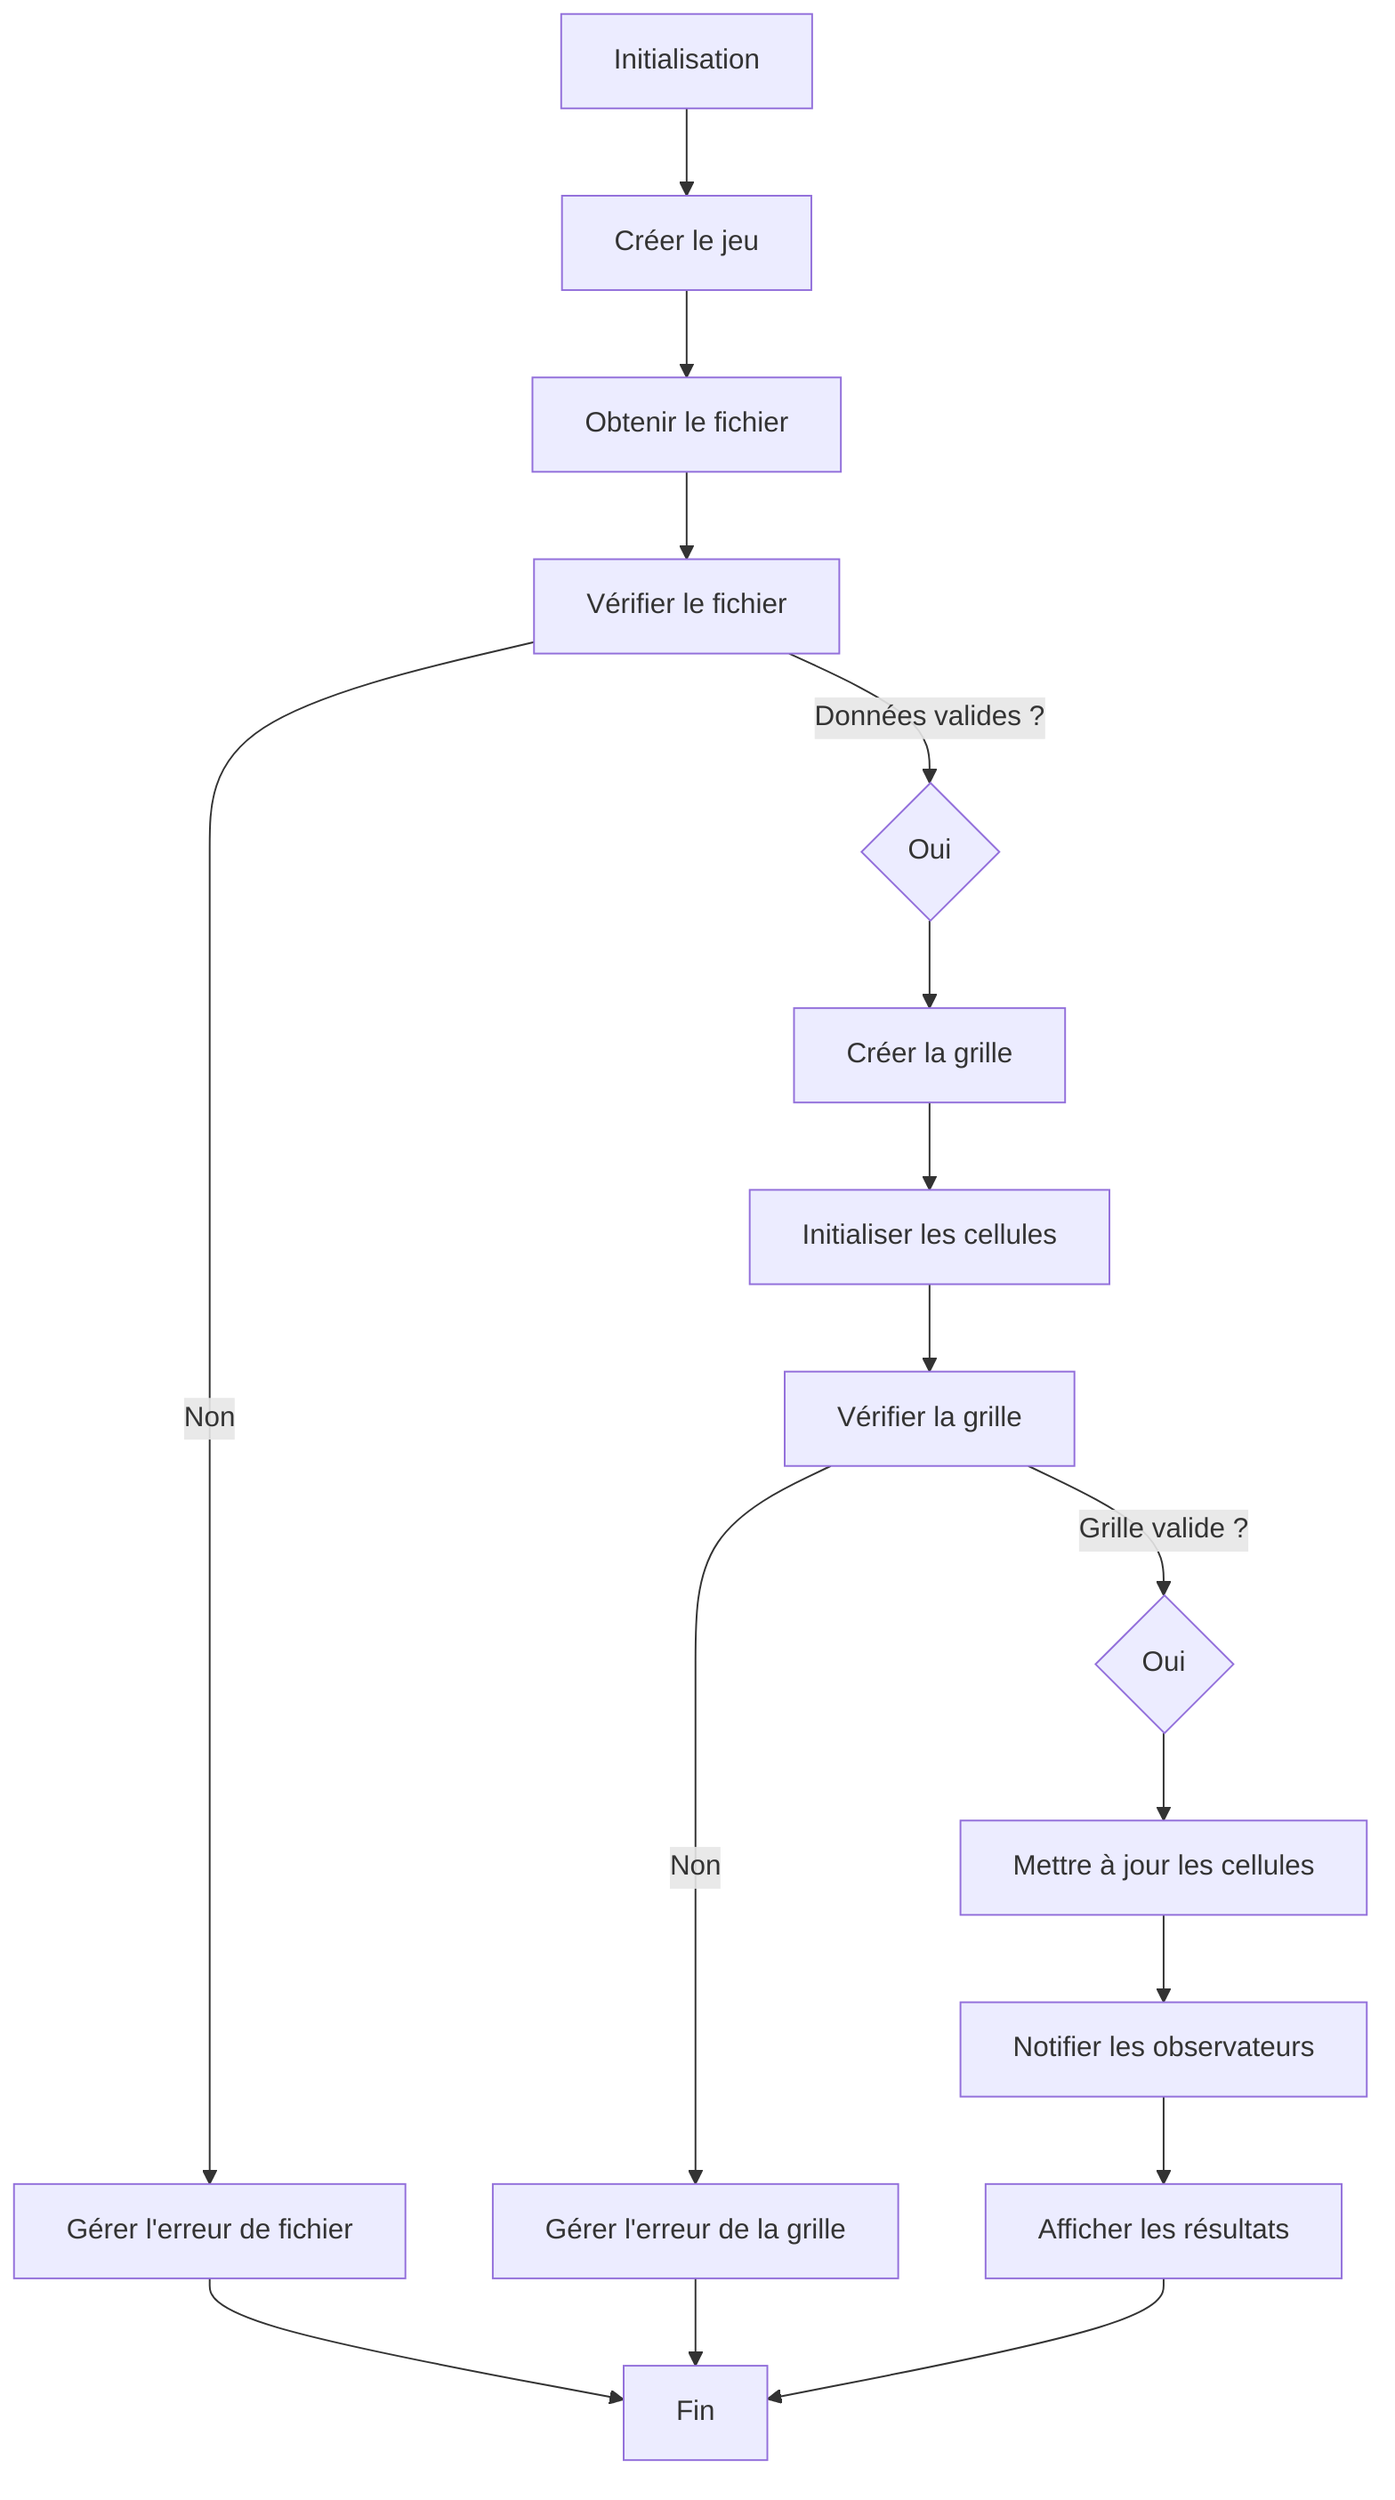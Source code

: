 %% Diagramme d'activité

graph TD
    A[Initialisation] --> B[Créer le jeu]
    B --> C[Obtenir le fichier]
    C --> D[Vérifier le fichier]

    D -->|Données valides ?| E{Oui}
    D -->|Non| F[Gérer l'erreur de fichier]

    E --> G[Créer la grille]
    G --> H[Initialiser les cellules]
    H --> I[Vérifier la grille]

    I -->|Grille valide ?| J{Oui}
    I -->|Non| K[Gérer l'erreur de la grille]

    J --> L[Mettre à jour les cellules]
    L --> M[Notifier les observateurs]
    M --> N[Afficher les résultats]

    F --> O[Fin]
    K --> O
    N --> O
